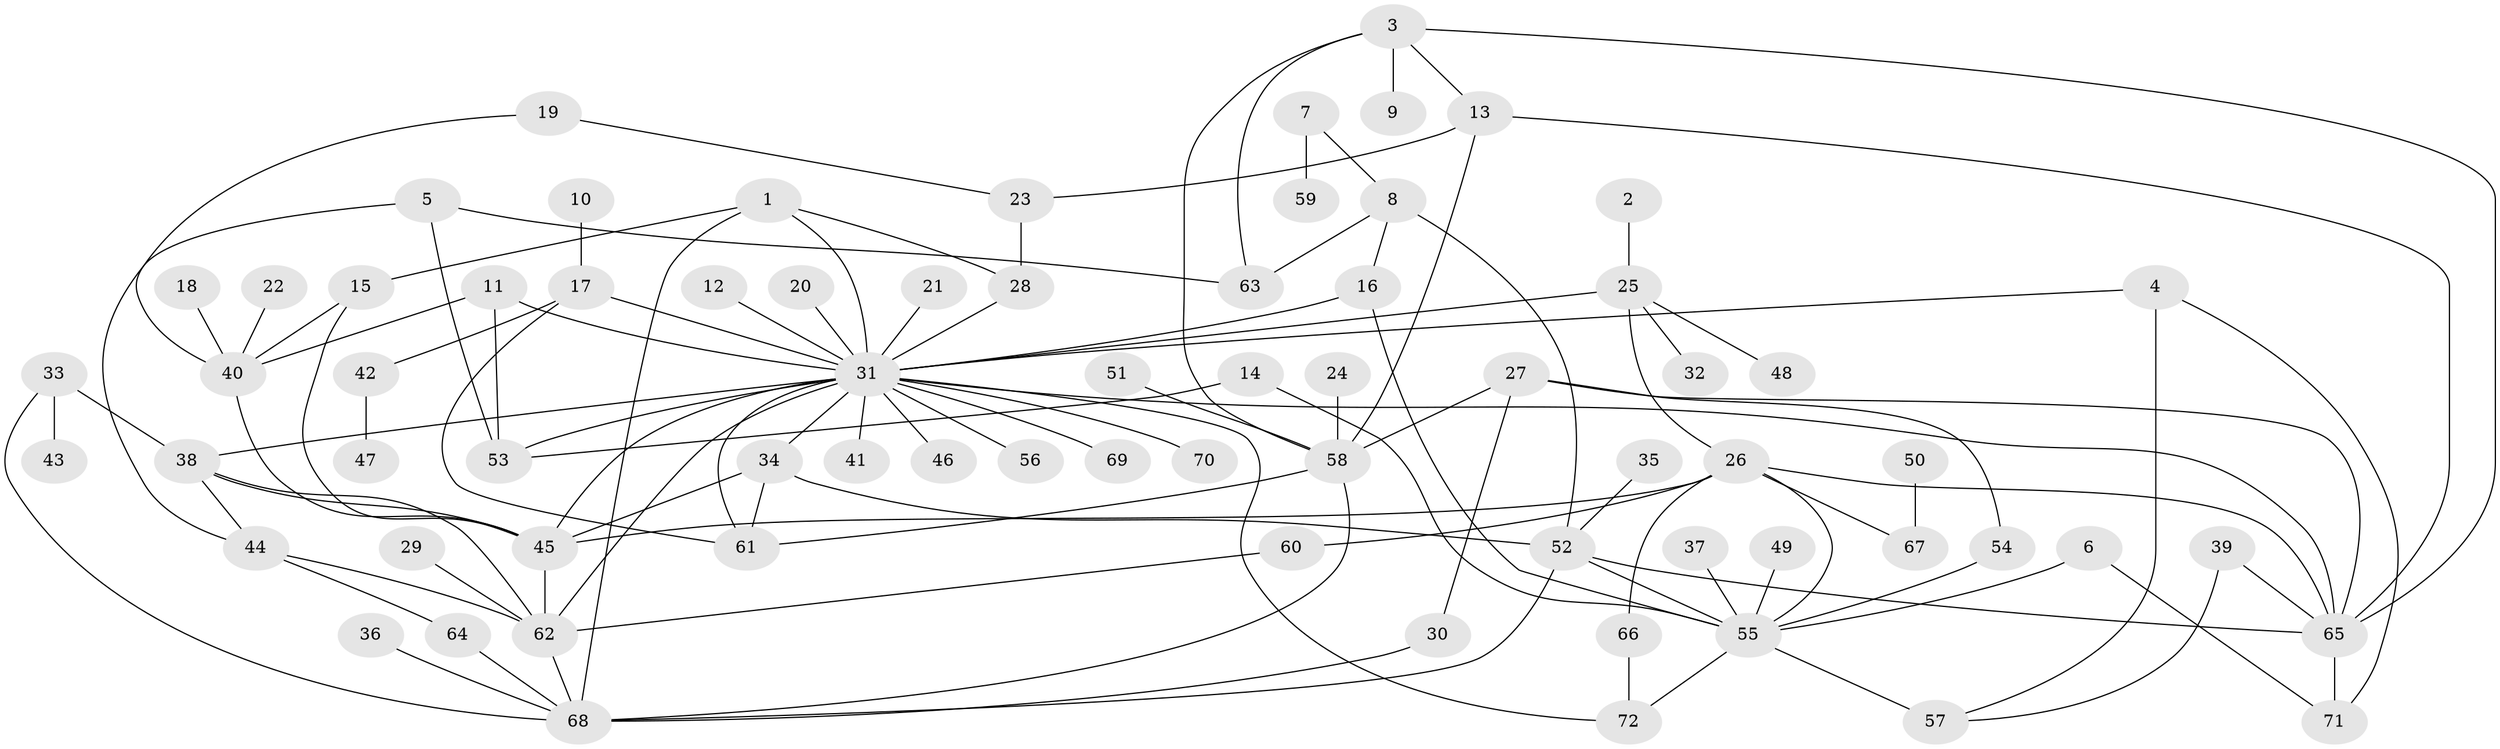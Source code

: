 // original degree distribution, {32: 0.008403361344537815, 3: 0.15126050420168066, 5: 0.03361344537815126, 2: 0.17647058823529413, 6: 0.03361344537815126, 8: 0.025210084033613446, 13: 0.008403361344537815, 10: 0.01680672268907563, 4: 0.06722689075630252, 7: 0.03361344537815126, 1: 0.44537815126050423}
// Generated by graph-tools (version 1.1) at 2025/36/03/04/25 23:36:57]
// undirected, 72 vertices, 113 edges
graph export_dot {
  node [color=gray90,style=filled];
  1;
  2;
  3;
  4;
  5;
  6;
  7;
  8;
  9;
  10;
  11;
  12;
  13;
  14;
  15;
  16;
  17;
  18;
  19;
  20;
  21;
  22;
  23;
  24;
  25;
  26;
  27;
  28;
  29;
  30;
  31;
  32;
  33;
  34;
  35;
  36;
  37;
  38;
  39;
  40;
  41;
  42;
  43;
  44;
  45;
  46;
  47;
  48;
  49;
  50;
  51;
  52;
  53;
  54;
  55;
  56;
  57;
  58;
  59;
  60;
  61;
  62;
  63;
  64;
  65;
  66;
  67;
  68;
  69;
  70;
  71;
  72;
  1 -- 15 [weight=1.0];
  1 -- 28 [weight=1.0];
  1 -- 31 [weight=1.0];
  1 -- 68 [weight=1.0];
  2 -- 25 [weight=1.0];
  3 -- 9 [weight=1.0];
  3 -- 13 [weight=1.0];
  3 -- 58 [weight=1.0];
  3 -- 63 [weight=1.0];
  3 -- 65 [weight=1.0];
  4 -- 31 [weight=1.0];
  4 -- 57 [weight=1.0];
  4 -- 71 [weight=1.0];
  5 -- 44 [weight=1.0];
  5 -- 53 [weight=1.0];
  5 -- 63 [weight=1.0];
  6 -- 55 [weight=1.0];
  6 -- 71 [weight=1.0];
  7 -- 8 [weight=1.0];
  7 -- 59 [weight=1.0];
  8 -- 16 [weight=1.0];
  8 -- 52 [weight=1.0];
  8 -- 63 [weight=1.0];
  10 -- 17 [weight=1.0];
  11 -- 31 [weight=1.0];
  11 -- 40 [weight=1.0];
  11 -- 53 [weight=1.0];
  12 -- 31 [weight=1.0];
  13 -- 23 [weight=1.0];
  13 -- 58 [weight=1.0];
  13 -- 65 [weight=1.0];
  14 -- 53 [weight=1.0];
  14 -- 55 [weight=1.0];
  15 -- 40 [weight=1.0];
  15 -- 45 [weight=1.0];
  16 -- 31 [weight=1.0];
  16 -- 55 [weight=1.0];
  17 -- 31 [weight=1.0];
  17 -- 42 [weight=2.0];
  17 -- 61 [weight=1.0];
  18 -- 40 [weight=1.0];
  19 -- 23 [weight=1.0];
  19 -- 40 [weight=1.0];
  20 -- 31 [weight=1.0];
  21 -- 31 [weight=1.0];
  22 -- 40 [weight=1.0];
  23 -- 28 [weight=1.0];
  24 -- 58 [weight=1.0];
  25 -- 26 [weight=1.0];
  25 -- 31 [weight=2.0];
  25 -- 32 [weight=1.0];
  25 -- 48 [weight=1.0];
  26 -- 45 [weight=1.0];
  26 -- 55 [weight=1.0];
  26 -- 60 [weight=1.0];
  26 -- 65 [weight=1.0];
  26 -- 66 [weight=1.0];
  26 -- 67 [weight=1.0];
  27 -- 30 [weight=1.0];
  27 -- 54 [weight=1.0];
  27 -- 58 [weight=1.0];
  27 -- 65 [weight=1.0];
  28 -- 31 [weight=1.0];
  29 -- 62 [weight=1.0];
  30 -- 68 [weight=1.0];
  31 -- 34 [weight=2.0];
  31 -- 38 [weight=1.0];
  31 -- 41 [weight=1.0];
  31 -- 45 [weight=1.0];
  31 -- 46 [weight=1.0];
  31 -- 53 [weight=1.0];
  31 -- 56 [weight=1.0];
  31 -- 61 [weight=1.0];
  31 -- 62 [weight=2.0];
  31 -- 65 [weight=1.0];
  31 -- 69 [weight=1.0];
  31 -- 70 [weight=1.0];
  31 -- 72 [weight=2.0];
  33 -- 38 [weight=1.0];
  33 -- 43 [weight=1.0];
  33 -- 68 [weight=1.0];
  34 -- 45 [weight=1.0];
  34 -- 52 [weight=1.0];
  34 -- 61 [weight=1.0];
  35 -- 52 [weight=1.0];
  36 -- 68 [weight=1.0];
  37 -- 55 [weight=1.0];
  38 -- 44 [weight=1.0];
  38 -- 45 [weight=1.0];
  38 -- 62 [weight=1.0];
  39 -- 57 [weight=1.0];
  39 -- 65 [weight=1.0];
  40 -- 45 [weight=1.0];
  42 -- 47 [weight=1.0];
  44 -- 62 [weight=1.0];
  44 -- 64 [weight=1.0];
  45 -- 62 [weight=1.0];
  49 -- 55 [weight=1.0];
  50 -- 67 [weight=1.0];
  51 -- 58 [weight=1.0];
  52 -- 55 [weight=1.0];
  52 -- 65 [weight=1.0];
  52 -- 68 [weight=1.0];
  54 -- 55 [weight=1.0];
  55 -- 57 [weight=2.0];
  55 -- 72 [weight=2.0];
  58 -- 61 [weight=1.0];
  58 -- 68 [weight=1.0];
  60 -- 62 [weight=1.0];
  62 -- 68 [weight=1.0];
  64 -- 68 [weight=1.0];
  65 -- 71 [weight=1.0];
  66 -- 72 [weight=1.0];
}
